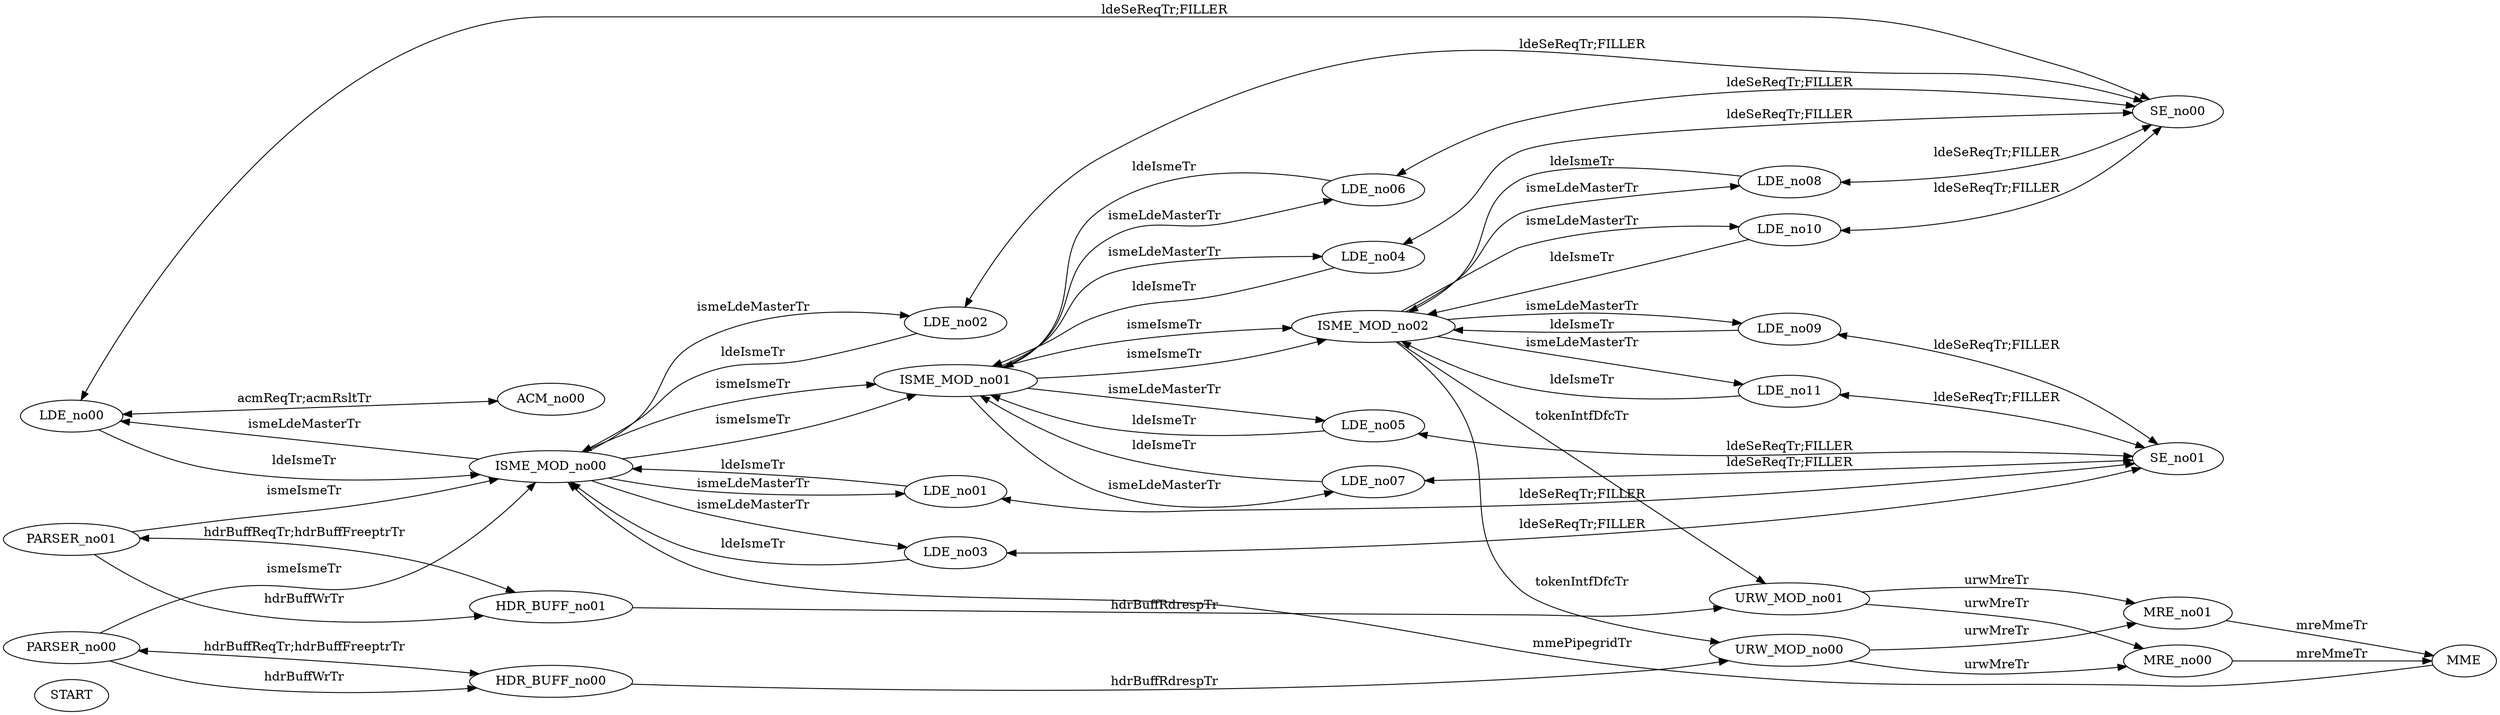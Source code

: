 digraph modules {
ranksep=2.0
weight=0.5
rankdir=LR
START    [image="function.png"]
//FILE_IO       [image="function.png"]
LDE_no00 [image="function.png"]
LDE_no01 [image="function.png"]
LDE_no02 [image="function.png"]
LDE_no03 [image="function.png"]
LDE_no04 [image="function.png"]
LDE_no05 [image="function.png"]
LDE_no06 [image="function.png"]
LDE_no07 [image="function.png"]
LDE_no08 [image="function.png"]
LDE_no09 [image="function.png"]
LDE_no10 [image="function.png"]
LDE_no11 [image="function.png"]
ISME_MOD_no00 [image="function.png"]
ISME_MOD_no01 [image="function.png"]
ISME_MOD_no02 [image="function.png"]
PARSER_no00 [image="function.png"]
PARSER_no01 [image="function.png"]
URW_MOD_no00 [image="function.png"]
URW_MOD_no01 [image="function.png"]
MRE_no00 [image="function.png"]
MRE_no01 [image="function.png"]
SE_no00 [image="function.png"]
SE_no01 [image="function.png"]
// DMA_no00 [image="function.png"]
// DMA_no01 [image="function.png"]
HDR_BUFF_no00 [image="function.png"]
HDR_BUFF_no01 [image="function.png"]
MME [image="function.png"]
ACM_no00 [image="function.png"]

//FILE_IO -> PARSER_no00 [label="rxDmaSdeHdrTr"]
//FILE_IO -> PARSER_no01 [label="rxDmaSdeHdrTr"]
//FILE_IO -> PARSER_no00 [label="rxDmaSdeEopTr"]
//FILE_IO -> PARSER_no01 [label="rxDmaSdeEopTr"]

// DMA_no00 -> PARSER_no00 [label="FILLER"]
// DMA_no00 -> PARSER_no01 [label="FILLER"]
PARSER_no00 -> ISME_MOD_no00 [label="ismeIsmeTr"]
PARSER_no01 -> ISME_MOD_no00 [label="ismeIsmeTr"]
PARSER_no00 -> HDR_BUFF_no00 [label="hdrBuffReqTr;hdrBuffFreeptrTr",dir=both]
PARSER_no00 -> HDR_BUFF_no00 [label="hdrBuffWrTr"]
PARSER_no01 -> HDR_BUFF_no01 [label="hdrBuffReqTr;hdrBuffFreeptrTr",dir=both]
PARSER_no01 -> HDR_BUFF_no01 [label="hdrBuffWrTr"]

ISME_MOD_no00 -> LDE_no00 [label="ismeLdeMasterTr"]
LDE_no00 -> ISME_MOD_no00 [label="ldeIsmeTr"]

ISME_MOD_no00 -> LDE_no01 [label="ismeLdeMasterTr"]
LDE_no01 -> ISME_MOD_no00 [label="ldeIsmeTr"]

ISME_MOD_no00 -> LDE_no02 [label="ismeLdeMasterTr"]
LDE_no02 -> ISME_MOD_no00 [label="ldeIsmeTr"]

ISME_MOD_no00 -> LDE_no03 [label="ismeLdeMasterTr"]
LDE_no03 -> ISME_MOD_no00 [label="ldeIsmeTr"]

ISME_MOD_no01 -> LDE_no04 [label="ismeLdeMasterTr"]
LDE_no04 -> ISME_MOD_no01 [label="ldeIsmeTr"]

ISME_MOD_no01 -> LDE_no05 [label="ismeLdeMasterTr"]
LDE_no05 -> ISME_MOD_no01 [label="ldeIsmeTr"]

ISME_MOD_no01 -> LDE_no06 [label="ismeLdeMasterTr"]
LDE_no06 -> ISME_MOD_no01 [label="ldeIsmeTr"]

ISME_MOD_no01 -> LDE_no07 [label="ismeLdeMasterTr"]
LDE_no07 -> ISME_MOD_no01 [label="ldeIsmeTr"]

ISME_MOD_no02 -> LDE_no08 [label="ismeLdeMasterTr"]
LDE_no08 -> ISME_MOD_no02 [label="ldeIsmeTr"]

ISME_MOD_no02 -> LDE_no09 [label="ismeLdeMasterTr"]
LDE_no09 -> ISME_MOD_no02 [label="ldeIsmeTr"]

ISME_MOD_no02 -> LDE_no10 [label="ismeLdeMasterTr"]
LDE_no10 -> ISME_MOD_no02 [label="ldeIsmeTr"]

ISME_MOD_no02 -> LDE_no11 [label="ismeLdeMasterTr"]
LDE_no11 -> ISME_MOD_no02 [label="ldeIsmeTr"]

ISME_MOD_no00 -> ISME_MOD_no01 [label="ismeIsmeTr"]
ISME_MOD_no00 -> ISME_MOD_no01 [label="ismeIsmeTr"]
ISME_MOD_no01 -> ISME_MOD_no02 [label="ismeIsmeTr"]
ISME_MOD_no01 -> ISME_MOD_no02 [label="ismeIsmeTr"]

ISME_MOD_no02 -> URW_MOD_no00 [label="tokenIntfDfcTr"]
ISME_MOD_no02 -> URW_MOD_no01 [label="tokenIntfDfcTr"]

// Figure out: SE responds with two transactions
LDE_no00 -> SE_no00 [dir="both",label="ldeSeReqTr;FILLER"]
LDE_no01 -> SE_no01 [dir="both",label="ldeSeReqTr;FILLER"]
LDE_no02 -> SE_no00 [dir="both",label="ldeSeReqTr;FILLER"]
LDE_no03 -> SE_no01 [dir="both",label="ldeSeReqTr;FILLER"]
LDE_no04 -> SE_no00 [dir="both",label="ldeSeReqTr;FILLER"]
LDE_no05 -> SE_no01 [dir="both",label="ldeSeReqTr;FILLER"]
LDE_no06 -> SE_no00 [dir="both",label="ldeSeReqTr;FILLER"]
LDE_no07 -> SE_no01 [dir="both",label="ldeSeReqTr;FILLER"]
LDE_no08 -> SE_no00 [dir="both",label="ldeSeReqTr;FILLER"]
LDE_no09 -> SE_no01 [dir="both",label="ldeSeReqTr;FILLER"]
LDE_no10 -> SE_no00 [dir="both",label="ldeSeReqTr;FILLER"]
LDE_no11 -> SE_no01 [dir="both",label="ldeSeReqTr;FILLER"]

LDE_no00 -> ACM_no00 [dir="both",label="acmReqTr;acmRsltTr"]

URW_MOD_no00 -> MRE_no00 [label="urwMreTr"]
URW_MOD_no00 -> MRE_no01 [label="urwMreTr"]
URW_MOD_no01 -> MRE_no00 [label="urwMreTr"]
URW_MOD_no01 -> MRE_no01 [label="urwMreTr"]

HDR_BUFF_no00 -> URW_MOD_no00 [label="hdrBuffRdrespTr"]
HDR_BUFF_no01 -> URW_MOD_no01 [label="hdrBuffRdrespTr"]

// HDR_BUFF -> MRE_no00 [label="hdrBuffFreeptrTr"]
// HDR_BUFF -> MRE_no01 [label="hdrBuffFreeptrTr"]

MRE_no00 -> MME [label="mreMmeTr"]
MRE_no01 -> MME [label="mreMmeTr"]

MME -> ISME_MOD_no00 [label="mmePipegridTr"]

// MRE_no00 -> SE_no00 [dir="both" label="FILLER"]
// URW_MOD_no00 -> DMA_no01 [label="FILLER"]
// URW_MOD_no01 -> DMA_no01 [label="FILLER"]
//URW_MOD_no00 -> FILE_IO [label="FILLER"]
//URW_MOD_no01 -> FILE_IO [label="FILLER"]
}
